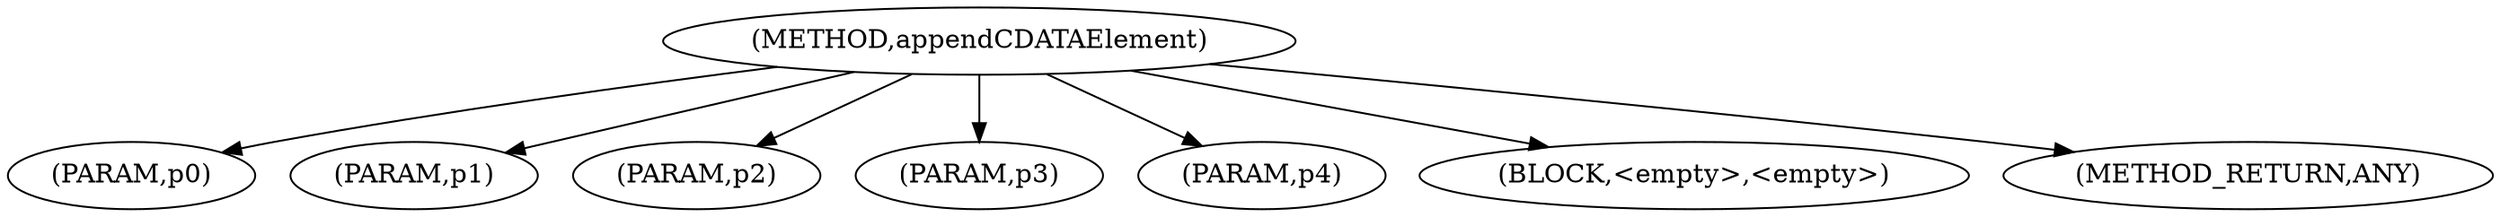 digraph "appendCDATAElement" {  
"1387" [label = <(METHOD,appendCDATAElement)> ]
"1388" [label = <(PARAM,p0)> ]
"1389" [label = <(PARAM,p1)> ]
"1390" [label = <(PARAM,p2)> ]
"1391" [label = <(PARAM,p3)> ]
"1392" [label = <(PARAM,p4)> ]
"1393" [label = <(BLOCK,&lt;empty&gt;,&lt;empty&gt;)> ]
"1394" [label = <(METHOD_RETURN,ANY)> ]
  "1387" -> "1388" 
  "1387" -> "1389" 
  "1387" -> "1393" 
  "1387" -> "1390" 
  "1387" -> "1394" 
  "1387" -> "1391" 
  "1387" -> "1392" 
}
